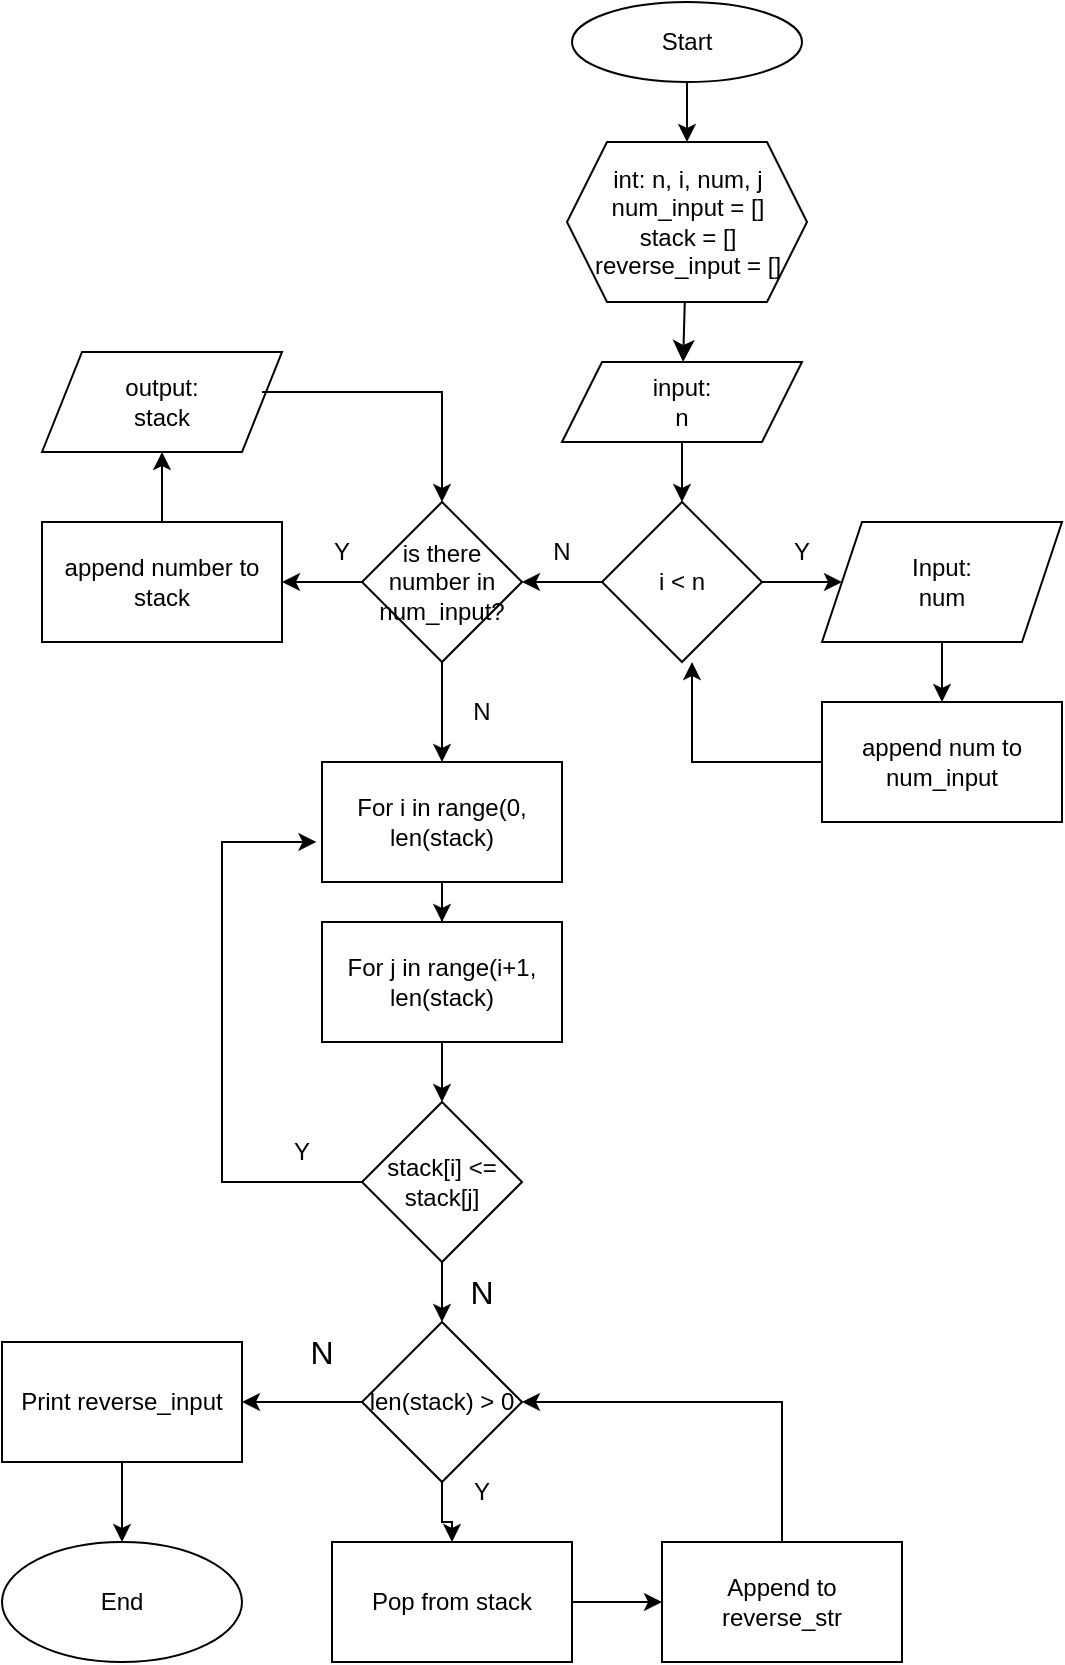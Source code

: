 <mxfile version="24.8.3">
  <diagram name="Page-1" id="jC459XtD96fpsvuMHmo2">
    <mxGraphModel dx="870" dy="1014" grid="1" gridSize="10" guides="1" tooltips="1" connect="1" arrows="1" fold="1" page="1" pageScale="1" pageWidth="850" pageHeight="1100" math="0" shadow="0">
      <root>
        <mxCell id="0" />
        <mxCell id="1" parent="0" />
        <mxCell id="EUs_AdRE0p7hVuzufqTg-1" value="" style="edgeStyle=orthogonalEdgeStyle;rounded=0;orthogonalLoop=1;jettySize=auto;html=1;" edge="1" parent="1" source="EUs_AdRE0p7hVuzufqTg-2" target="EUs_AdRE0p7hVuzufqTg-4">
          <mxGeometry relative="1" as="geometry" />
        </mxCell>
        <mxCell id="EUs_AdRE0p7hVuzufqTg-2" value="Start" style="ellipse;whiteSpace=wrap;html=1;" vertex="1" parent="1">
          <mxGeometry x="365" y="20" width="115" height="40" as="geometry" />
        </mxCell>
        <mxCell id="EUs_AdRE0p7hVuzufqTg-3" value="" style="edgeStyle=none;curved=1;rounded=0;orthogonalLoop=1;jettySize=auto;html=1;fontSize=12;startSize=8;endSize=8;" edge="1" parent="1" source="EUs_AdRE0p7hVuzufqTg-4" target="EUs_AdRE0p7hVuzufqTg-5">
          <mxGeometry relative="1" as="geometry" />
        </mxCell>
        <mxCell id="EUs_AdRE0p7hVuzufqTg-4" value="int: n, i, num, j&lt;div&gt;num_input = []&lt;/div&gt;&lt;div&gt;stack = []&lt;/div&gt;&lt;div&gt;reverse_input = []&lt;/div&gt;" style="shape=hexagon;perimeter=hexagonPerimeter2;whiteSpace=wrap;html=1;fixedSize=1;" vertex="1" parent="1">
          <mxGeometry x="362.5" y="90" width="120" height="80" as="geometry" />
        </mxCell>
        <mxCell id="EUs_AdRE0p7hVuzufqTg-9" value="" style="edgeStyle=orthogonalEdgeStyle;rounded=0;orthogonalLoop=1;jettySize=auto;html=1;" edge="1" parent="1" source="EUs_AdRE0p7hVuzufqTg-5" target="EUs_AdRE0p7hVuzufqTg-7">
          <mxGeometry relative="1" as="geometry" />
        </mxCell>
        <mxCell id="EUs_AdRE0p7hVuzufqTg-5" value="input:&lt;div&gt;n&lt;/div&gt;" style="shape=parallelogram;perimeter=parallelogramPerimeter;whiteSpace=wrap;html=1;fixedSize=1;" vertex="1" parent="1">
          <mxGeometry x="360" y="200" width="120" height="40" as="geometry" />
        </mxCell>
        <mxCell id="EUs_AdRE0p7hVuzufqTg-12" value="" style="edgeStyle=orthogonalEdgeStyle;rounded=0;orthogonalLoop=1;jettySize=auto;html=1;" edge="1" parent="1" source="EUs_AdRE0p7hVuzufqTg-7" target="EUs_AdRE0p7hVuzufqTg-10">
          <mxGeometry relative="1" as="geometry" />
        </mxCell>
        <mxCell id="EUs_AdRE0p7hVuzufqTg-19" value="" style="edgeStyle=orthogonalEdgeStyle;rounded=0;orthogonalLoop=1;jettySize=auto;html=1;" edge="1" parent="1" source="EUs_AdRE0p7hVuzufqTg-7" target="EUs_AdRE0p7hVuzufqTg-18">
          <mxGeometry relative="1" as="geometry" />
        </mxCell>
        <mxCell id="EUs_AdRE0p7hVuzufqTg-7" value="i &amp;lt; n" style="rhombus;whiteSpace=wrap;html=1;" vertex="1" parent="1">
          <mxGeometry x="380" y="270" width="80" height="80" as="geometry" />
        </mxCell>
        <mxCell id="EUs_AdRE0p7hVuzufqTg-13" value="" style="edgeStyle=orthogonalEdgeStyle;rounded=0;orthogonalLoop=1;jettySize=auto;html=1;" edge="1" parent="1" source="EUs_AdRE0p7hVuzufqTg-10" target="EUs_AdRE0p7hVuzufqTg-11">
          <mxGeometry relative="1" as="geometry" />
        </mxCell>
        <mxCell id="EUs_AdRE0p7hVuzufqTg-10" value="Input:&lt;div&gt;num&lt;/div&gt;" style="shape=parallelogram;perimeter=parallelogramPerimeter;whiteSpace=wrap;html=1;fixedSize=1;" vertex="1" parent="1">
          <mxGeometry x="490" y="280" width="120" height="60" as="geometry" />
        </mxCell>
        <mxCell id="EUs_AdRE0p7hVuzufqTg-11" value="append num to num_input" style="rounded=0;whiteSpace=wrap;html=1;" vertex="1" parent="1">
          <mxGeometry x="490" y="370" width="120" height="60" as="geometry" />
        </mxCell>
        <mxCell id="EUs_AdRE0p7hVuzufqTg-14" value="Y" style="text;strokeColor=none;align=center;fillColor=none;html=1;verticalAlign=middle;whiteSpace=wrap;rounded=0;" vertex="1" parent="1">
          <mxGeometry x="450" y="280" width="60" height="30" as="geometry" />
        </mxCell>
        <mxCell id="EUs_AdRE0p7hVuzufqTg-17" value="" style="endArrow=classic;html=1;rounded=0;exitX=0;exitY=0.5;exitDx=0;exitDy=0;" edge="1" parent="1" source="EUs_AdRE0p7hVuzufqTg-11">
          <mxGeometry width="50" height="50" relative="1" as="geometry">
            <mxPoint x="425" y="440" as="sourcePoint" />
            <mxPoint x="425" y="350" as="targetPoint" />
            <Array as="points">
              <mxPoint x="425" y="400" />
            </Array>
          </mxGeometry>
        </mxCell>
        <mxCell id="EUs_AdRE0p7hVuzufqTg-23" value="" style="edgeStyle=orthogonalEdgeStyle;rounded=0;orthogonalLoop=1;jettySize=auto;html=1;" edge="1" parent="1" source="EUs_AdRE0p7hVuzufqTg-18" target="EUs_AdRE0p7hVuzufqTg-21">
          <mxGeometry relative="1" as="geometry" />
        </mxCell>
        <mxCell id="EUs_AdRE0p7hVuzufqTg-34" value="" style="edgeStyle=orthogonalEdgeStyle;rounded=0;orthogonalLoop=1;jettySize=auto;html=1;" edge="1" parent="1" source="EUs_AdRE0p7hVuzufqTg-18" target="EUs_AdRE0p7hVuzufqTg-31">
          <mxGeometry relative="1" as="geometry" />
        </mxCell>
        <mxCell id="EUs_AdRE0p7hVuzufqTg-18" value="is there number in num_input?" style="rhombus;whiteSpace=wrap;html=1;" vertex="1" parent="1">
          <mxGeometry x="260" y="270" width="80" height="80" as="geometry" />
        </mxCell>
        <mxCell id="EUs_AdRE0p7hVuzufqTg-20" value="N" style="text;strokeColor=none;align=center;fillColor=none;html=1;verticalAlign=middle;whiteSpace=wrap;rounded=0;" vertex="1" parent="1">
          <mxGeometry x="330" y="280" width="60" height="30" as="geometry" />
        </mxCell>
        <mxCell id="EUs_AdRE0p7hVuzufqTg-24" value="" style="edgeStyle=orthogonalEdgeStyle;rounded=0;orthogonalLoop=1;jettySize=auto;html=1;" edge="1" parent="1" source="EUs_AdRE0p7hVuzufqTg-21" target="EUs_AdRE0p7hVuzufqTg-22">
          <mxGeometry relative="1" as="geometry" />
        </mxCell>
        <mxCell id="EUs_AdRE0p7hVuzufqTg-21" value="append number to stack" style="rounded=0;whiteSpace=wrap;html=1;" vertex="1" parent="1">
          <mxGeometry x="100" y="280" width="120" height="60" as="geometry" />
        </mxCell>
        <mxCell id="EUs_AdRE0p7hVuzufqTg-22" value="output:&lt;div&gt;stack&lt;/div&gt;" style="shape=parallelogram;perimeter=parallelogramPerimeter;whiteSpace=wrap;html=1;fixedSize=1;" vertex="1" parent="1">
          <mxGeometry x="100" y="195" width="120" height="50" as="geometry" />
        </mxCell>
        <mxCell id="EUs_AdRE0p7hVuzufqTg-25" value="" style="endArrow=classic;html=1;rounded=0;" edge="1" parent="1" target="EUs_AdRE0p7hVuzufqTg-18">
          <mxGeometry width="50" height="50" relative="1" as="geometry">
            <mxPoint x="210" y="215" as="sourcePoint" />
            <mxPoint x="310" y="215" as="targetPoint" />
            <Array as="points">
              <mxPoint x="300" y="215" />
            </Array>
          </mxGeometry>
        </mxCell>
        <mxCell id="EUs_AdRE0p7hVuzufqTg-26" value="Y" style="text;strokeColor=none;align=center;fillColor=none;html=1;verticalAlign=middle;whiteSpace=wrap;rounded=0;" vertex="1" parent="1">
          <mxGeometry x="220" y="280" width="60" height="30" as="geometry" />
        </mxCell>
        <mxCell id="EUs_AdRE0p7hVuzufqTg-29" value="N" style="text;strokeColor=none;align=center;fillColor=none;html=1;verticalAlign=middle;whiteSpace=wrap;rounded=0;" vertex="1" parent="1">
          <mxGeometry x="290" y="360" width="60" height="30" as="geometry" />
        </mxCell>
        <mxCell id="EUs_AdRE0p7hVuzufqTg-35" value="" style="edgeStyle=orthogonalEdgeStyle;rounded=0;orthogonalLoop=1;jettySize=auto;html=1;" edge="1" parent="1" source="EUs_AdRE0p7hVuzufqTg-31" target="EUs_AdRE0p7hVuzufqTg-32">
          <mxGeometry relative="1" as="geometry" />
        </mxCell>
        <mxCell id="EUs_AdRE0p7hVuzufqTg-31" value="For i in range(0, len(stack)" style="rounded=0;whiteSpace=wrap;html=1;" vertex="1" parent="1">
          <mxGeometry x="240" y="400" width="120" height="60" as="geometry" />
        </mxCell>
        <mxCell id="EUs_AdRE0p7hVuzufqTg-37" value="" style="edgeStyle=orthogonalEdgeStyle;rounded=0;orthogonalLoop=1;jettySize=auto;html=1;" edge="1" parent="1" source="EUs_AdRE0p7hVuzufqTg-32" target="EUs_AdRE0p7hVuzufqTg-36">
          <mxGeometry relative="1" as="geometry" />
        </mxCell>
        <mxCell id="EUs_AdRE0p7hVuzufqTg-32" value="For j in range(i+1, len(stack)" style="rounded=0;whiteSpace=wrap;html=1;" vertex="1" parent="1">
          <mxGeometry x="240" y="480" width="120" height="60" as="geometry" />
        </mxCell>
        <mxCell id="EUs_AdRE0p7hVuzufqTg-53" value="" style="edgeStyle=orthogonalEdgeStyle;rounded=0;orthogonalLoop=1;jettySize=auto;html=1;" edge="1" parent="1" source="EUs_AdRE0p7hVuzufqTg-36" target="EUs_AdRE0p7hVuzufqTg-43">
          <mxGeometry relative="1" as="geometry" />
        </mxCell>
        <mxCell id="EUs_AdRE0p7hVuzufqTg-36" value="stack[i] &amp;lt;= stack[j]" style="rhombus;whiteSpace=wrap;html=1;" vertex="1" parent="1">
          <mxGeometry x="260" y="570" width="80" height="80" as="geometry" />
        </mxCell>
        <mxCell id="EUs_AdRE0p7hVuzufqTg-38" value="" style="endArrow=classic;html=1;rounded=0;exitX=0;exitY=0.5;exitDx=0;exitDy=0;entryX=-0.023;entryY=0.666;entryDx=0;entryDy=0;entryPerimeter=0;" edge="1" parent="1" source="EUs_AdRE0p7hVuzufqTg-36" target="EUs_AdRE0p7hVuzufqTg-31">
          <mxGeometry width="50" height="50" relative="1" as="geometry">
            <mxPoint x="160" y="620" as="sourcePoint" />
            <mxPoint x="190" y="440" as="targetPoint" />
            <Array as="points">
              <mxPoint x="190" y="610" />
              <mxPoint x="190" y="440" />
            </Array>
          </mxGeometry>
        </mxCell>
        <mxCell id="EUs_AdRE0p7hVuzufqTg-39" value="Y" style="text;strokeColor=none;align=center;fillColor=none;html=1;verticalAlign=middle;whiteSpace=wrap;rounded=0;" vertex="1" parent="1">
          <mxGeometry x="200" y="580" width="60" height="30" as="geometry" />
        </mxCell>
        <mxCell id="EUs_AdRE0p7hVuzufqTg-57" value="" style="edgeStyle=orthogonalEdgeStyle;rounded=0;orthogonalLoop=1;jettySize=auto;html=1;" edge="1" parent="1" source="EUs_AdRE0p7hVuzufqTg-43" target="EUs_AdRE0p7hVuzufqTg-45">
          <mxGeometry relative="1" as="geometry" />
        </mxCell>
        <mxCell id="EUs_AdRE0p7hVuzufqTg-63" value="" style="edgeStyle=orthogonalEdgeStyle;rounded=0;orthogonalLoop=1;jettySize=auto;html=1;" edge="1" parent="1" source="EUs_AdRE0p7hVuzufqTg-43" target="EUs_AdRE0p7hVuzufqTg-62">
          <mxGeometry relative="1" as="geometry" />
        </mxCell>
        <mxCell id="EUs_AdRE0p7hVuzufqTg-43" value="len(stack) &amp;gt; 0" style="rhombus;whiteSpace=wrap;html=1;" vertex="1" parent="1">
          <mxGeometry x="260" y="680" width="80" height="80" as="geometry" />
        </mxCell>
        <mxCell id="EUs_AdRE0p7hVuzufqTg-58" value="" style="edgeStyle=orthogonalEdgeStyle;rounded=0;orthogonalLoop=1;jettySize=auto;html=1;" edge="1" parent="1" source="EUs_AdRE0p7hVuzufqTg-45" target="EUs_AdRE0p7hVuzufqTg-47">
          <mxGeometry relative="1" as="geometry" />
        </mxCell>
        <mxCell id="EUs_AdRE0p7hVuzufqTg-45" value="Pop from stack" style="rounded=0;whiteSpace=wrap;html=1;" vertex="1" parent="1">
          <mxGeometry x="245" y="790" width="120" height="60" as="geometry" />
        </mxCell>
        <mxCell id="EUs_AdRE0p7hVuzufqTg-59" style="edgeStyle=orthogonalEdgeStyle;rounded=0;orthogonalLoop=1;jettySize=auto;html=1;entryX=1;entryY=0.5;entryDx=0;entryDy=0;" edge="1" parent="1" source="EUs_AdRE0p7hVuzufqTg-47" target="EUs_AdRE0p7hVuzufqTg-43">
          <mxGeometry relative="1" as="geometry">
            <Array as="points">
              <mxPoint x="470" y="720" />
            </Array>
          </mxGeometry>
        </mxCell>
        <mxCell id="EUs_AdRE0p7hVuzufqTg-47" value="Append to reverse_str" style="rounded=0;whiteSpace=wrap;html=1;" vertex="1" parent="1">
          <mxGeometry x="410" y="790" width="120" height="60" as="geometry" />
        </mxCell>
        <mxCell id="EUs_AdRE0p7hVuzufqTg-49" value="N" style="text;strokeColor=none;fillColor=none;html=1;align=center;verticalAlign=middle;whiteSpace=wrap;rounded=0;fontSize=16;" vertex="1" parent="1">
          <mxGeometry x="290" y="650" width="60" height="30" as="geometry" />
        </mxCell>
        <mxCell id="EUs_AdRE0p7hVuzufqTg-60" value="Y" style="text;strokeColor=none;align=center;fillColor=none;html=1;verticalAlign=middle;whiteSpace=wrap;rounded=0;" vertex="1" parent="1">
          <mxGeometry x="290" y="750" width="60" height="30" as="geometry" />
        </mxCell>
        <mxCell id="EUs_AdRE0p7hVuzufqTg-61" value="N" style="text;strokeColor=none;fillColor=none;html=1;align=center;verticalAlign=middle;whiteSpace=wrap;rounded=0;fontSize=16;" vertex="1" parent="1">
          <mxGeometry x="210" y="680" width="60" height="30" as="geometry" />
        </mxCell>
        <mxCell id="EUs_AdRE0p7hVuzufqTg-65" value="" style="edgeStyle=orthogonalEdgeStyle;rounded=0;orthogonalLoop=1;jettySize=auto;html=1;" edge="1" parent="1" source="EUs_AdRE0p7hVuzufqTg-62" target="EUs_AdRE0p7hVuzufqTg-64">
          <mxGeometry relative="1" as="geometry" />
        </mxCell>
        <mxCell id="EUs_AdRE0p7hVuzufqTg-62" value="Print reverse_input" style="rounded=0;whiteSpace=wrap;html=1;" vertex="1" parent="1">
          <mxGeometry x="80" y="690" width="120" height="60" as="geometry" />
        </mxCell>
        <mxCell id="EUs_AdRE0p7hVuzufqTg-64" value="End" style="ellipse;whiteSpace=wrap;html=1;" vertex="1" parent="1">
          <mxGeometry x="80" y="790" width="120" height="60" as="geometry" />
        </mxCell>
      </root>
    </mxGraphModel>
  </diagram>
</mxfile>
